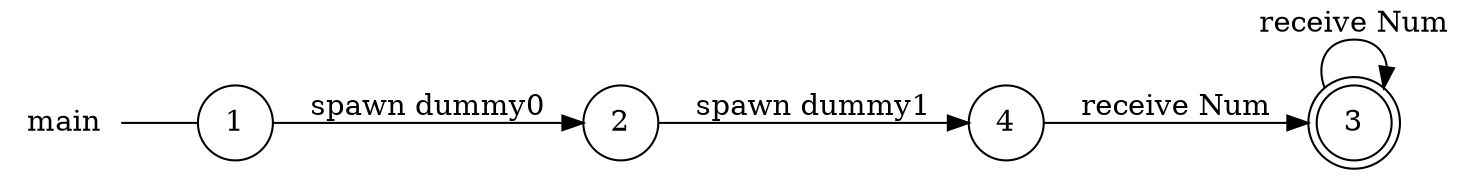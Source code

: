 digraph main {
	rankdir="LR";
	n_0 [label="main", shape="plaintext"];
	n_1 [id="1", shape=circle, label="1"];
	n_0 -> n_1 [arrowhead=none];
	n_2 [id="2", shape=circle, label="2"];
	n_3 [id="4", shape=circle, label="4"];
	n_4 [id="3", shape=doublecircle, label="3"];

	n_1 -> n_2 [id="[$e|1]", label="spawn dummy0"];
	n_3 -> n_4 [id="[$e|3]", label="receive Num"];
	n_4 -> n_4 [id="[$e|0]", label="receive Num"];
	n_2 -> n_3 [id="[$e|2]", label="spawn dummy1"];
}
